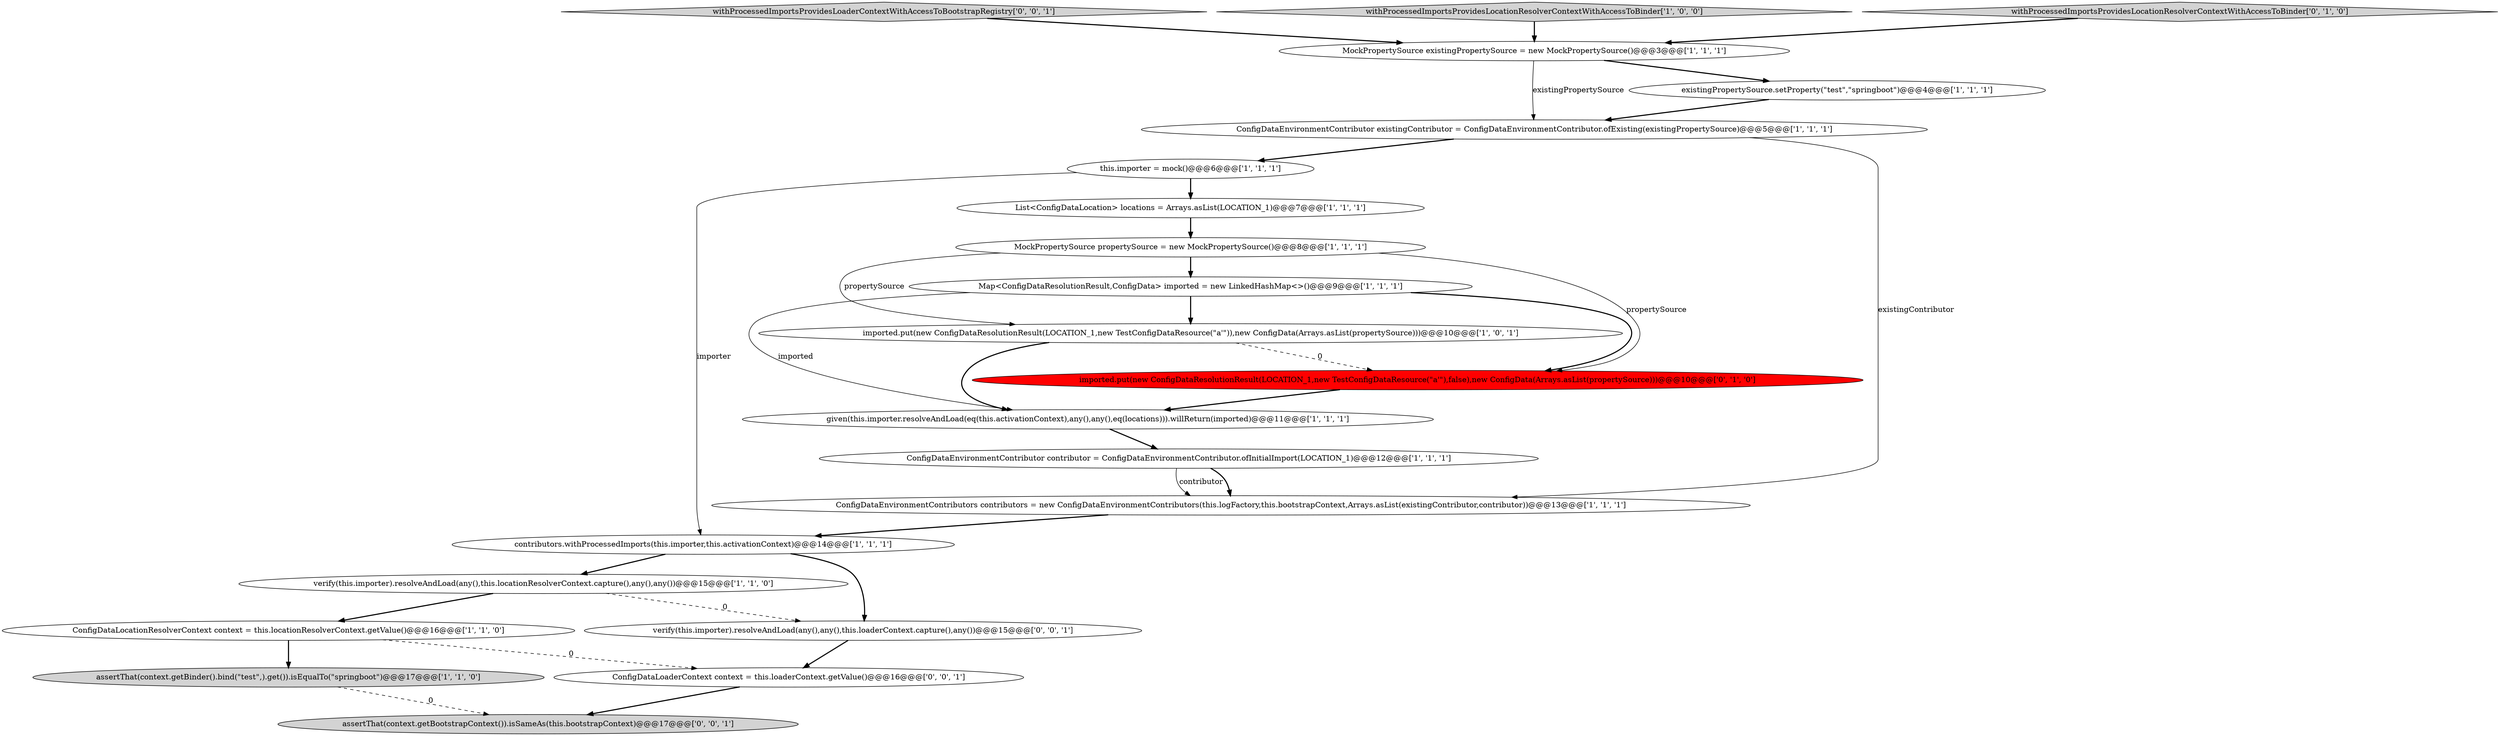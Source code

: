 digraph {
5 [style = filled, label = "MockPropertySource propertySource = new MockPropertySource()@@@8@@@['1', '1', '1']", fillcolor = white, shape = ellipse image = "AAA0AAABBB1BBB"];
10 [style = filled, label = "ConfigDataEnvironmentContributor existingContributor = ConfigDataEnvironmentContributor.ofExisting(existingPropertySource)@@@5@@@['1', '1', '1']", fillcolor = white, shape = ellipse image = "AAA0AAABBB1BBB"];
11 [style = filled, label = "ConfigDataEnvironmentContributor contributor = ConfigDataEnvironmentContributor.ofInitialImport(LOCATION_1)@@@12@@@['1', '1', '1']", fillcolor = white, shape = ellipse image = "AAA0AAABBB1BBB"];
3 [style = filled, label = "verify(this.importer).resolveAndLoad(any(),this.locationResolverContext.capture(),any(),any())@@@15@@@['1', '1', '0']", fillcolor = white, shape = ellipse image = "AAA0AAABBB1BBB"];
0 [style = filled, label = "List<ConfigDataLocation> locations = Arrays.asList(LOCATION_1)@@@7@@@['1', '1', '1']", fillcolor = white, shape = ellipse image = "AAA0AAABBB1BBB"];
18 [style = filled, label = "ConfigDataLoaderContext context = this.loaderContext.getValue()@@@16@@@['0', '0', '1']", fillcolor = white, shape = ellipse image = "AAA0AAABBB3BBB"];
20 [style = filled, label = "withProcessedImportsProvidesLoaderContextWithAccessToBootstrapRegistry['0', '0', '1']", fillcolor = lightgray, shape = diamond image = "AAA0AAABBB3BBB"];
1 [style = filled, label = "imported.put(new ConfigDataResolutionResult(LOCATION_1,new TestConfigDataResource(\"a'\")),new ConfigData(Arrays.asList(propertySource)))@@@10@@@['1', '0', '1']", fillcolor = white, shape = ellipse image = "AAA0AAABBB1BBB"];
21 [style = filled, label = "assertThat(context.getBootstrapContext()).isSameAs(this.bootstrapContext)@@@17@@@['0', '0', '1']", fillcolor = lightgray, shape = ellipse image = "AAA0AAABBB3BBB"];
14 [style = filled, label = "given(this.importer.resolveAndLoad(eq(this.activationContext),any(),any(),eq(locations))).willReturn(imported)@@@11@@@['1', '1', '1']", fillcolor = white, shape = ellipse image = "AAA0AAABBB1BBB"];
7 [style = filled, label = "MockPropertySource existingPropertySource = new MockPropertySource()@@@3@@@['1', '1', '1']", fillcolor = white, shape = ellipse image = "AAA0AAABBB1BBB"];
9 [style = filled, label = "existingPropertySource.setProperty(\"test\",\"springboot\")@@@4@@@['1', '1', '1']", fillcolor = white, shape = ellipse image = "AAA0AAABBB1BBB"];
13 [style = filled, label = "contributors.withProcessedImports(this.importer,this.activationContext)@@@14@@@['1', '1', '1']", fillcolor = white, shape = ellipse image = "AAA0AAABBB1BBB"];
6 [style = filled, label = "this.importer = mock()@@@6@@@['1', '1', '1']", fillcolor = white, shape = ellipse image = "AAA0AAABBB1BBB"];
8 [style = filled, label = "ConfigDataEnvironmentContributors contributors = new ConfigDataEnvironmentContributors(this.logFactory,this.bootstrapContext,Arrays.asList(existingContributor,contributor))@@@13@@@['1', '1', '1']", fillcolor = white, shape = ellipse image = "AAA0AAABBB1BBB"];
15 [style = filled, label = "ConfigDataLocationResolverContext context = this.locationResolverContext.getValue()@@@16@@@['1', '1', '0']", fillcolor = white, shape = ellipse image = "AAA0AAABBB1BBB"];
4 [style = filled, label = "withProcessedImportsProvidesLocationResolverContextWithAccessToBinder['1', '0', '0']", fillcolor = lightgray, shape = diamond image = "AAA0AAABBB1BBB"];
19 [style = filled, label = "verify(this.importer).resolveAndLoad(any(),any(),this.loaderContext.capture(),any())@@@15@@@['0', '0', '1']", fillcolor = white, shape = ellipse image = "AAA0AAABBB3BBB"];
2 [style = filled, label = "assertThat(context.getBinder().bind(\"test\",).get()).isEqualTo(\"springboot\")@@@17@@@['1', '1', '0']", fillcolor = lightgray, shape = ellipse image = "AAA0AAABBB1BBB"];
12 [style = filled, label = "Map<ConfigDataResolutionResult,ConfigData> imported = new LinkedHashMap<>()@@@9@@@['1', '1', '1']", fillcolor = white, shape = ellipse image = "AAA0AAABBB1BBB"];
16 [style = filled, label = "withProcessedImportsProvidesLocationResolverContextWithAccessToBinder['0', '1', '0']", fillcolor = lightgray, shape = diamond image = "AAA0AAABBB2BBB"];
17 [style = filled, label = "imported.put(new ConfigDataResolutionResult(LOCATION_1,new TestConfigDataResource(\"a'\"),false),new ConfigData(Arrays.asList(propertySource)))@@@10@@@['0', '1', '0']", fillcolor = red, shape = ellipse image = "AAA1AAABBB2BBB"];
15->2 [style = bold, label=""];
19->18 [style = bold, label=""];
12->17 [style = bold, label=""];
15->18 [style = dashed, label="0"];
16->7 [style = bold, label=""];
11->8 [style = solid, label="contributor"];
5->17 [style = solid, label="propertySource"];
6->0 [style = bold, label=""];
3->15 [style = bold, label=""];
7->10 [style = solid, label="existingPropertySource"];
12->14 [style = solid, label="imported"];
9->10 [style = bold, label=""];
12->1 [style = bold, label=""];
10->6 [style = bold, label=""];
4->7 [style = bold, label=""];
10->8 [style = solid, label="existingContributor"];
3->19 [style = dashed, label="0"];
7->9 [style = bold, label=""];
13->19 [style = bold, label=""];
1->17 [style = dashed, label="0"];
13->3 [style = bold, label=""];
5->12 [style = bold, label=""];
2->21 [style = dashed, label="0"];
17->14 [style = bold, label=""];
5->1 [style = solid, label="propertySource"];
11->8 [style = bold, label=""];
1->14 [style = bold, label=""];
18->21 [style = bold, label=""];
20->7 [style = bold, label=""];
6->13 [style = solid, label="importer"];
14->11 [style = bold, label=""];
8->13 [style = bold, label=""];
0->5 [style = bold, label=""];
}
